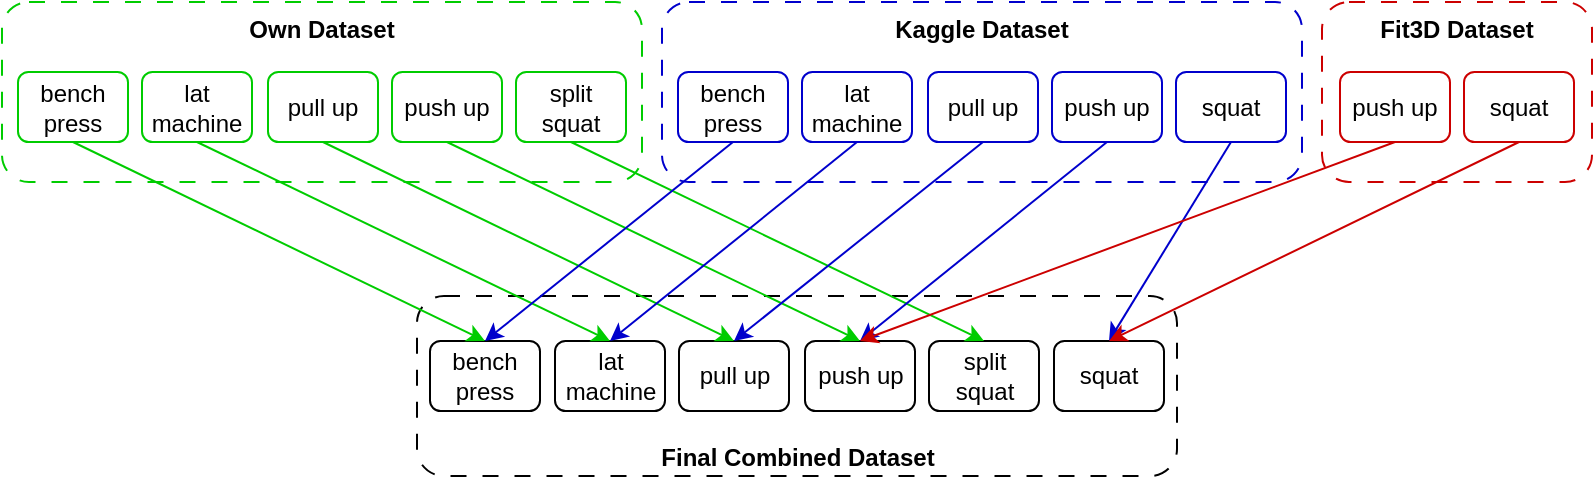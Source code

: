 <mxfile version="27.0.9">
  <diagram id="JRnsuq3U0lWd7wAlpPLQ" name="Page-1">
    <mxGraphModel dx="1775" dy="607" grid="1" gridSize="10" guides="1" tooltips="1" connect="1" arrows="1" fold="1" page="1" pageScale="1" pageWidth="850" pageHeight="1100" math="0" shadow="0">
      <root>
        <mxCell id="0" />
        <mxCell id="1" parent="0" />
        <mxCell id="U2GDAl0nO0ZBWx4aruK_-65" value="" style="group" vertex="1" connectable="0" parent="1">
          <mxGeometry x="-290" y="70" width="795" height="237" as="geometry" />
        </mxCell>
        <mxCell id="U2GDAl0nO0ZBWx4aruK_-63" value="" style="group" vertex="1" connectable="0" parent="U2GDAl0nO0ZBWx4aruK_-65">
          <mxGeometry x="207.5" y="147" width="380" height="90" as="geometry" />
        </mxCell>
        <mxCell id="2" value="&lt;b&gt;Final Combined Dataset&lt;/b&gt;" style="rounded=1;whiteSpace=wrap;html=1;verticalAlign=bottom;dashed=1;dashPattern=8 8;container=0;fillColor=none;" parent="U2GDAl0nO0ZBWx4aruK_-63" vertex="1">
          <mxGeometry width="380" height="90" as="geometry" />
        </mxCell>
        <mxCell id="U2GDAl0nO0ZBWx4aruK_-56" value="" style="group" vertex="1" connectable="0" parent="U2GDAl0nO0ZBWx4aruK_-63">
          <mxGeometry x="6.5" y="22.5" width="367" height="35" as="geometry" />
        </mxCell>
        <mxCell id="3" value="push up" style="rounded=1;whiteSpace=wrap;html=1;container=0;fillColor=none;" parent="U2GDAl0nO0ZBWx4aruK_-56" vertex="1">
          <mxGeometry x="187.5" width="55" height="35" as="geometry" />
        </mxCell>
        <mxCell id="4" value="pull up" style="rounded=1;whiteSpace=wrap;html=1;container=0;fillColor=none;" parent="U2GDAl0nO0ZBWx4aruK_-56" vertex="1">
          <mxGeometry x="124.5" width="55" height="35" as="geometry" />
        </mxCell>
        <mxCell id="5" value="bench press" style="rounded=1;whiteSpace=wrap;html=1;container=0;fillColor=none;" parent="U2GDAl0nO0ZBWx4aruK_-56" vertex="1">
          <mxGeometry width="55" height="35" as="geometry" />
        </mxCell>
        <mxCell id="6" value="lat machine" style="rounded=1;whiteSpace=wrap;html=1;container=0;fillColor=none;" parent="U2GDAl0nO0ZBWx4aruK_-56" vertex="1">
          <mxGeometry x="62.5" width="55" height="35" as="geometry" />
        </mxCell>
        <mxCell id="7" value="squat" style="rounded=1;whiteSpace=wrap;html=1;container=0;fillColor=none;" parent="U2GDAl0nO0ZBWx4aruK_-56" vertex="1">
          <mxGeometry x="312" width="55" height="35" as="geometry" />
        </mxCell>
        <mxCell id="8" value="split squat" style="rounded=1;whiteSpace=wrap;html=1;container=0;fillColor=none;" parent="U2GDAl0nO0ZBWx4aruK_-56" vertex="1">
          <mxGeometry x="249.5" width="55" height="35" as="geometry" />
        </mxCell>
        <mxCell id="U2GDAl0nO0ZBWx4aruK_-64" value="" style="group" vertex="1" connectable="0" parent="U2GDAl0nO0ZBWx4aruK_-65">
          <mxGeometry width="795" height="90" as="geometry" />
        </mxCell>
        <mxCell id="27" value="&lt;b&gt;Fit3D Dataset&lt;/b&gt;" style="rounded=1;whiteSpace=wrap;html=1;verticalAlign=top;dashed=1;dashPattern=8 8;strokeColor=#CC0000;container=0;fillColor=none;" parent="U2GDAl0nO0ZBWx4aruK_-64" vertex="1">
          <mxGeometry x="660" width="135" height="90" as="geometry" />
        </mxCell>
        <mxCell id="U2GDAl0nO0ZBWx4aruK_-57" value="" style="group" vertex="1" connectable="0" parent="U2GDAl0nO0ZBWx4aruK_-64">
          <mxGeometry x="669" y="35" width="117" height="35" as="geometry" />
        </mxCell>
        <mxCell id="28" value="push up" style="rounded=1;whiteSpace=wrap;html=1;strokeColor=#CC0000;container=0;fillColor=none;" parent="U2GDAl0nO0ZBWx4aruK_-57" vertex="1">
          <mxGeometry width="55" height="35" as="geometry" />
        </mxCell>
        <mxCell id="33" value="squat" style="rounded=1;whiteSpace=wrap;html=1;strokeColor=#CC0000;container=0;fillColor=none;" parent="U2GDAl0nO0ZBWx4aruK_-57" vertex="1">
          <mxGeometry x="62" width="55" height="35" as="geometry" />
        </mxCell>
        <mxCell id="18" value="&lt;b&gt;Kaggle Dataset&lt;/b&gt;" style="rounded=1;whiteSpace=wrap;html=1;verticalAlign=top;dashed=1;dashPattern=8 8;container=0;strokeColor=#0000CC;fillColor=none;" parent="U2GDAl0nO0ZBWx4aruK_-64" vertex="1">
          <mxGeometry x="330" width="320" height="90" as="geometry" />
        </mxCell>
        <mxCell id="U2GDAl0nO0ZBWx4aruK_-55" value="" style="group" vertex="1" connectable="0" parent="U2GDAl0nO0ZBWx4aruK_-64">
          <mxGeometry x="338" y="35" width="304" height="35" as="geometry" />
        </mxCell>
        <mxCell id="19" value="push up" style="rounded=1;whiteSpace=wrap;html=1;container=0;strokeColor=#0000CC;fillColor=none;" parent="U2GDAl0nO0ZBWx4aruK_-55" vertex="1">
          <mxGeometry x="187" width="55" height="35" as="geometry" />
        </mxCell>
        <mxCell id="20" value="pull up" style="rounded=1;whiteSpace=wrap;html=1;container=0;strokeColor=#0000CC;fillColor=none;" parent="U2GDAl0nO0ZBWx4aruK_-55" vertex="1">
          <mxGeometry x="125" width="55" height="35" as="geometry" />
        </mxCell>
        <mxCell id="21" value="bench press" style="rounded=1;whiteSpace=wrap;html=1;container=0;strokeColor=#0000CC;fillColor=none;" parent="U2GDAl0nO0ZBWx4aruK_-55" vertex="1">
          <mxGeometry width="55" height="35" as="geometry" />
        </mxCell>
        <mxCell id="22" value="lat machine" style="rounded=1;whiteSpace=wrap;html=1;container=0;strokeColor=#0000CC;fillColor=none;" parent="U2GDAl0nO0ZBWx4aruK_-55" vertex="1">
          <mxGeometry x="62" width="55" height="35" as="geometry" />
        </mxCell>
        <mxCell id="24" value="squat" style="rounded=1;whiteSpace=wrap;html=1;container=0;strokeColor=#0000CC;fillColor=none;" parent="U2GDAl0nO0ZBWx4aruK_-55" vertex="1">
          <mxGeometry x="249" width="55" height="35" as="geometry" />
        </mxCell>
        <mxCell id="9" value="&lt;b&gt;Own Dataset&lt;/b&gt;" style="rounded=1;whiteSpace=wrap;html=1;verticalAlign=top;dashed=1;dashPattern=8 8;strokeColor=#00CC00;container=0;fillColor=none;" parent="U2GDAl0nO0ZBWx4aruK_-64" vertex="1">
          <mxGeometry width="320" height="90" as="geometry" />
        </mxCell>
        <mxCell id="U2GDAl0nO0ZBWx4aruK_-53" value="" style="group;fillColor=none;" vertex="1" connectable="0" parent="U2GDAl0nO0ZBWx4aruK_-64">
          <mxGeometry x="8" y="35" width="304" height="35" as="geometry" />
        </mxCell>
        <mxCell id="10" value="push up" style="rounded=1;whiteSpace=wrap;html=1;strokeColor=#00CC00;container=0;fillColor=none;" parent="U2GDAl0nO0ZBWx4aruK_-53" vertex="1">
          <mxGeometry x="187" width="55" height="35" as="geometry" />
        </mxCell>
        <mxCell id="11" value="pull up" style="rounded=1;whiteSpace=wrap;html=1;strokeColor=#00CC00;container=0;fillColor=none;" parent="U2GDAl0nO0ZBWx4aruK_-53" vertex="1">
          <mxGeometry x="125" width="55" height="35" as="geometry" />
        </mxCell>
        <mxCell id="12" value="bench press" style="rounded=1;whiteSpace=wrap;html=1;strokeColor=#00CC00;container=0;fillColor=none;" parent="U2GDAl0nO0ZBWx4aruK_-53" vertex="1">
          <mxGeometry width="55" height="35" as="geometry" />
        </mxCell>
        <mxCell id="13" value="lat machine" style="rounded=1;whiteSpace=wrap;html=1;strokeColor=#00CC00;container=0;fillColor=none;" parent="U2GDAl0nO0ZBWx4aruK_-53" vertex="1">
          <mxGeometry x="62" width="55" height="35" as="geometry" />
        </mxCell>
        <mxCell id="15" value="split squat" style="rounded=1;whiteSpace=wrap;html=1;strokeColor=#00CC00;container=0;fillColor=none;" parent="U2GDAl0nO0ZBWx4aruK_-53" vertex="1">
          <mxGeometry x="249" width="55" height="35" as="geometry" />
        </mxCell>
        <mxCell id="38" style="html=1;exitX=0.5;exitY=1;exitDx=0;exitDy=0;entryX=0.5;entryY=0;entryDx=0;entryDy=0;strokeColor=#00CC00;" parent="U2GDAl0nO0ZBWx4aruK_-65" source="12" target="5" edge="1">
          <mxGeometry relative="1" as="geometry" />
        </mxCell>
        <mxCell id="39" style="html=1;exitX=0.5;exitY=1;exitDx=0;exitDy=0;entryX=0.5;entryY=0;entryDx=0;entryDy=0;strokeColor=#00CC00;" parent="U2GDAl0nO0ZBWx4aruK_-65" source="13" target="6" edge="1">
          <mxGeometry relative="1" as="geometry" />
        </mxCell>
        <mxCell id="40" style="html=1;exitX=0.5;exitY=1;exitDx=0;exitDy=0;entryX=0.5;entryY=0;entryDx=0;entryDy=0;strokeColor=#00CC00;" parent="U2GDAl0nO0ZBWx4aruK_-65" source="11" target="4" edge="1">
          <mxGeometry relative="1" as="geometry" />
        </mxCell>
        <mxCell id="41" style="html=1;exitX=0.5;exitY=1;exitDx=0;exitDy=0;entryX=0.5;entryY=0;entryDx=0;entryDy=0;strokeColor=#00CC00;" parent="U2GDAl0nO0ZBWx4aruK_-65" source="10" target="3" edge="1">
          <mxGeometry relative="1" as="geometry" />
        </mxCell>
        <mxCell id="42" style="html=1;exitX=0.5;exitY=1;exitDx=0;exitDy=0;entryX=0.5;entryY=0;entryDx=0;entryDy=0;strokeColor=#00CC00;" parent="U2GDAl0nO0ZBWx4aruK_-65" source="15" target="8" edge="1">
          <mxGeometry relative="1" as="geometry" />
        </mxCell>
        <mxCell id="45" style="html=1;exitX=0.5;exitY=1;exitDx=0;exitDy=0;entryX=0.5;entryY=0;entryDx=0;entryDy=0;strokeColor=#0000CC;" parent="U2GDAl0nO0ZBWx4aruK_-65" source="21" target="5" edge="1">
          <mxGeometry relative="1" as="geometry" />
        </mxCell>
        <mxCell id="46" style="html=1;exitX=0.5;exitY=1;exitDx=0;exitDy=0;entryX=0.5;entryY=0;entryDx=0;entryDy=0;strokeColor=#0000CC;" parent="U2GDAl0nO0ZBWx4aruK_-65" source="22" target="6" edge="1">
          <mxGeometry relative="1" as="geometry" />
        </mxCell>
        <mxCell id="47" style="html=1;exitX=0.5;exitY=1;exitDx=0;exitDy=0;entryX=0.5;entryY=0;entryDx=0;entryDy=0;strokeColor=#0000CC;" parent="U2GDAl0nO0ZBWx4aruK_-65" source="20" target="4" edge="1">
          <mxGeometry relative="1" as="geometry" />
        </mxCell>
        <mxCell id="48" style="html=1;exitX=0.5;exitY=1;exitDx=0;exitDy=0;entryX=0.5;entryY=0;entryDx=0;entryDy=0;strokeColor=#0000CC;" parent="U2GDAl0nO0ZBWx4aruK_-65" source="19" target="3" edge="1">
          <mxGeometry relative="1" as="geometry" />
        </mxCell>
        <mxCell id="49" style="html=1;exitX=0.5;exitY=1;exitDx=0;exitDy=0;entryX=0.5;entryY=0;entryDx=0;entryDy=0;strokeColor=#0000CC;" parent="U2GDAl0nO0ZBWx4aruK_-65" source="24" target="7" edge="1">
          <mxGeometry relative="1" as="geometry" />
        </mxCell>
        <mxCell id="50" style="html=1;exitX=0.5;exitY=1;exitDx=0;exitDy=0;entryX=0.5;entryY=0;entryDx=0;entryDy=0;strokeColor=#CC0000;" parent="U2GDAl0nO0ZBWx4aruK_-65" source="28" target="3" edge="1">
          <mxGeometry relative="1" as="geometry" />
        </mxCell>
        <mxCell id="51" style="html=1;exitX=0.5;exitY=1;exitDx=0;exitDy=0;entryX=0.5;entryY=0;entryDx=0;entryDy=0;strokeColor=#CC0000;" parent="U2GDAl0nO0ZBWx4aruK_-65" source="33" target="7" edge="1">
          <mxGeometry relative="1" as="geometry" />
        </mxCell>
      </root>
    </mxGraphModel>
  </diagram>
</mxfile>
